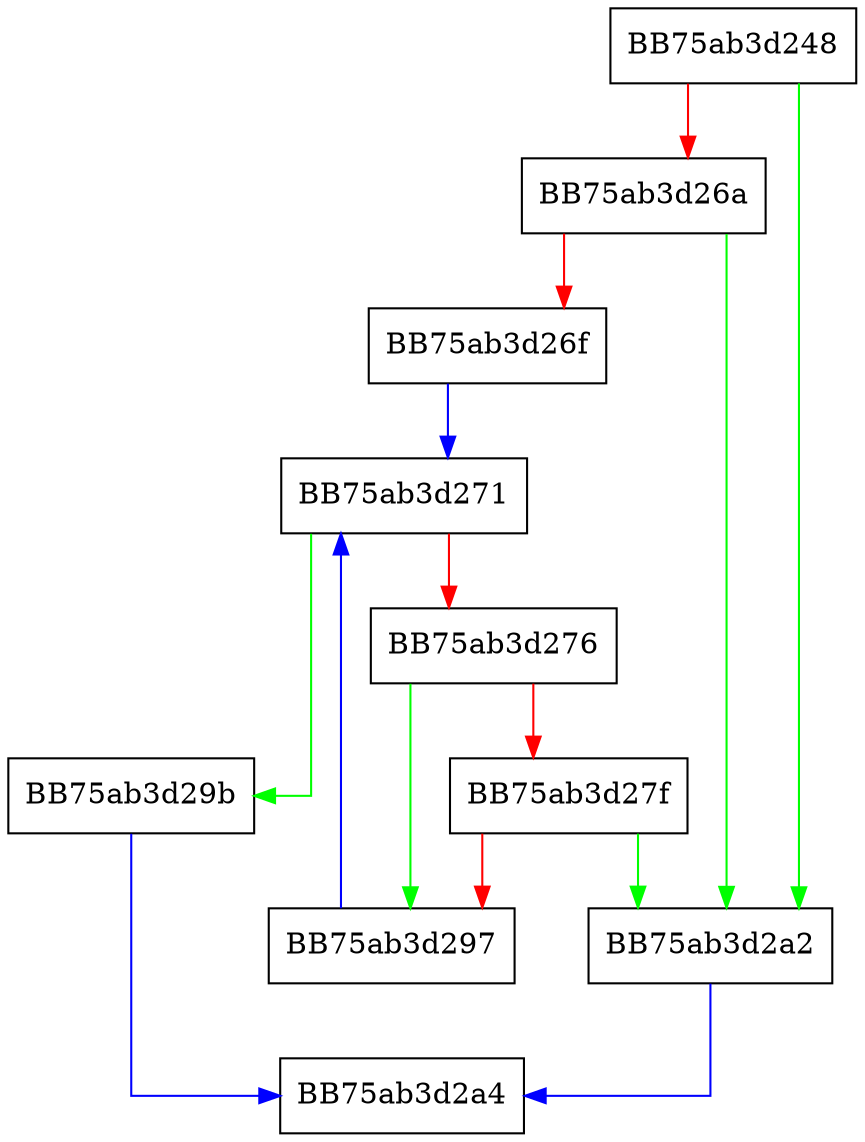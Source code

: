 digraph add_list_attributes {
  node [shape="box"];
  graph [splines=ortho];
  BB75ab3d248 -> BB75ab3d2a2 [color="green"];
  BB75ab3d248 -> BB75ab3d26a [color="red"];
  BB75ab3d26a -> BB75ab3d2a2 [color="green"];
  BB75ab3d26a -> BB75ab3d26f [color="red"];
  BB75ab3d26f -> BB75ab3d271 [color="blue"];
  BB75ab3d271 -> BB75ab3d29b [color="green"];
  BB75ab3d271 -> BB75ab3d276 [color="red"];
  BB75ab3d276 -> BB75ab3d297 [color="green"];
  BB75ab3d276 -> BB75ab3d27f [color="red"];
  BB75ab3d27f -> BB75ab3d2a2 [color="green"];
  BB75ab3d27f -> BB75ab3d297 [color="red"];
  BB75ab3d297 -> BB75ab3d271 [color="blue"];
  BB75ab3d29b -> BB75ab3d2a4 [color="blue"];
  BB75ab3d2a2 -> BB75ab3d2a4 [color="blue"];
}